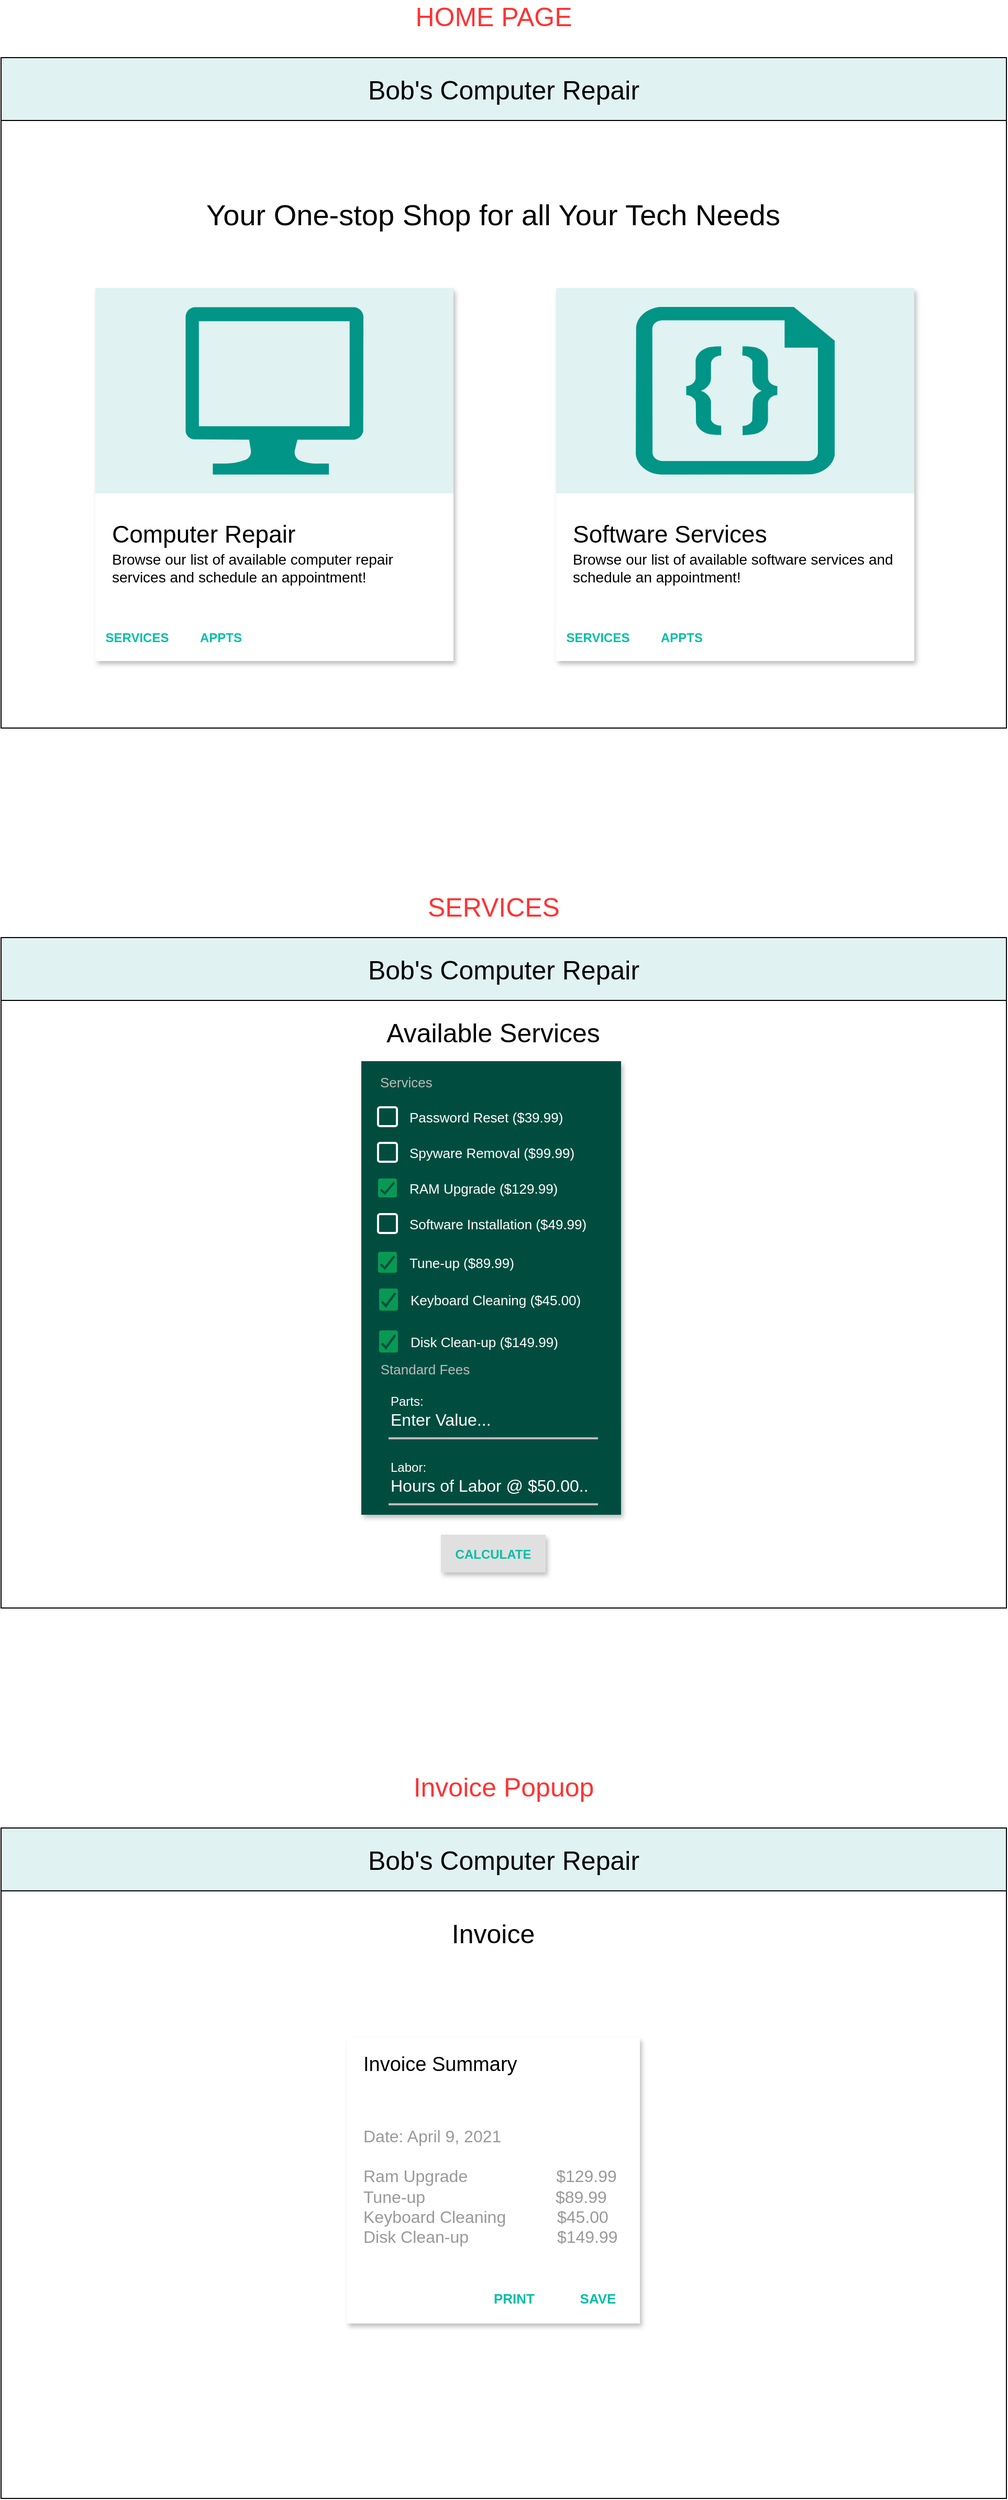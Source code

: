 <mxfile version="14.8.4" type="github">
  <diagram id="60dMLfAo_RqgmbLyoDaN" name="Page-1">
    <mxGraphModel dx="1426" dy="792" grid="1" gridSize="10" guides="1" tooltips="1" connect="1" arrows="1" fold="1" page="1" pageScale="1" pageWidth="1100" pageHeight="850" math="0" shadow="0">
      <root>
        <mxCell id="0" />
        <mxCell id="1" parent="0" />
        <mxCell id="QTIdcHaUqmO6_ONM6ZPD-2" value="" style="rounded=0;whiteSpace=wrap;html=1;" parent="1" vertex="1">
          <mxGeometry x="80" y="80" width="960" height="640" as="geometry" />
        </mxCell>
        <mxCell id="QTIdcHaUqmO6_ONM6ZPD-3" value="&lt;font style=&quot;font-size: 25px&quot;&gt;Bob&#39;s Computer Repair&lt;/font&gt;" style="rounded=0;whiteSpace=wrap;html=1;fillColor=#E0F2F1;" parent="1" vertex="1">
          <mxGeometry x="80" y="80" width="960" height="60" as="geometry" />
        </mxCell>
        <mxCell id="Sf1X1yzcFVw-VW7GqIeA-1" value="&lt;font style=&quot;font-size: 28px&quot;&gt;Your One-stop Shop for all Your Tech Needs&lt;/font&gt;" style="text;html=1;strokeColor=none;fillColor=none;align=center;verticalAlign=middle;whiteSpace=wrap;rounded=0;" vertex="1" parent="1">
          <mxGeometry x="260" y="220" width="580" height="20" as="geometry" />
        </mxCell>
        <mxCell id="Sf1X1yzcFVw-VW7GqIeA-21" value="" style="shape=rect;fillColor=#ffffff;strokeColor=none;shadow=1;" vertex="1" parent="1">
          <mxGeometry x="170" y="300" width="342" height="356" as="geometry" />
        </mxCell>
        <mxCell id="Sf1X1yzcFVw-VW7GqIeA-22" value="" style="shape=rect;strokeColor=none;whiteSpace=wrap;fillColor=#E0F2F1;" vertex="1" parent="Sf1X1yzcFVw-VW7GqIeA-21">
          <mxGeometry width="342" height="196" as="geometry" />
        </mxCell>
        <mxCell id="Sf1X1yzcFVw-VW7GqIeA-23" value="Computer Repair" style="text;verticalAlign=bottom;fontSize=23;spacingLeft=16;spacing=0;spacingBottom=-5;resizeWidth=1;" vertex="1" parent="Sf1X1yzcFVw-VW7GqIeA-21">
          <mxGeometry y="0.551" width="342" height="45" relative="1" as="geometry" />
        </mxCell>
        <mxCell id="Sf1X1yzcFVw-VW7GqIeA-24" value="Browse our list of available computer repair services and schedule an appointment!" style="text;whiteSpace=wrap;spacingLeft=16;spacingRight=16;spacing=0;fontSize=14;resizeWidth=1;resizeHeight=1;" vertex="1" parent="Sf1X1yzcFVw-VW7GqIeA-21">
          <mxGeometry y="0.551" width="342" height="76" relative="1" as="geometry">
            <mxPoint y="50" as="offset" />
          </mxGeometry>
        </mxCell>
        <mxCell id="Sf1X1yzcFVw-VW7GqIeA-25" value="" style="shape=rect;fillColor=none;strokeColor=none;" vertex="1" parent="Sf1X1yzcFVw-VW7GqIeA-21">
          <mxGeometry y="356" as="geometry" />
        </mxCell>
        <mxCell id="Sf1X1yzcFVw-VW7GqIeA-26" value="SERVICES" style="text;fontSize=12;spacingTop=0;whiteSpace=wrap;spacing=0;verticalAlign=middle;align=center;fontStyle=1;fontColor=#00BFA5;" vertex="1" parent="Sf1X1yzcFVw-VW7GqIeA-25">
          <mxGeometry y="-44" width="80" height="44" relative="1" as="geometry">
            <mxPoint y="-44" as="offset" />
          </mxGeometry>
        </mxCell>
        <mxCell id="Sf1X1yzcFVw-VW7GqIeA-27" value="APPTS" style="text;fontSize=12;spacingTop=0;whiteSpace=wrap;spacing=0;verticalAlign=middle;align=center;fontStyle=1;fontColor=#00BFA5;" vertex="1" parent="Sf1X1yzcFVw-VW7GqIeA-25">
          <mxGeometry x="80" y="-44" width="80" height="44" relative="1" as="geometry">
            <mxPoint x="80" y="-44" as="offset" />
          </mxGeometry>
        </mxCell>
        <mxCell id="Sf1X1yzcFVw-VW7GqIeA-28" value="" style="verticalLabelPosition=bottom;html=1;verticalAlign=top;align=center;strokeColor=none;shape=mxgraph.azure.computer;pointerEvents=1;fillColor=#009587;" vertex="1" parent="Sf1X1yzcFVw-VW7GqIeA-21">
          <mxGeometry x="86" y="18" width="170" height="160" as="geometry" />
        </mxCell>
        <mxCell id="Sf1X1yzcFVw-VW7GqIeA-29" value="" style="shape=rect;fillColor=#ffffff;strokeColor=none;shadow=1;" vertex="1" parent="1">
          <mxGeometry x="610" y="300" width="342" height="356" as="geometry" />
        </mxCell>
        <mxCell id="Sf1X1yzcFVw-VW7GqIeA-30" value="" style="shape=rect;strokeColor=none;whiteSpace=wrap;fillColor=#E0F2F1;" vertex="1" parent="Sf1X1yzcFVw-VW7GqIeA-29">
          <mxGeometry width="342" height="196" as="geometry" />
        </mxCell>
        <mxCell id="Sf1X1yzcFVw-VW7GqIeA-31" value="Software Services" style="text;verticalAlign=bottom;fontSize=23;spacingLeft=16;spacing=0;spacingBottom=-5;resizeWidth=1;" vertex="1" parent="Sf1X1yzcFVw-VW7GqIeA-29">
          <mxGeometry y="0.551" width="342" height="45" relative="1" as="geometry" />
        </mxCell>
        <mxCell id="Sf1X1yzcFVw-VW7GqIeA-32" value="Browse our list of available software services and schedule an appointment!" style="text;whiteSpace=wrap;spacingLeft=16;spacingRight=16;spacing=0;fontSize=14;resizeWidth=1;resizeHeight=1;" vertex="1" parent="Sf1X1yzcFVw-VW7GqIeA-29">
          <mxGeometry y="0.551" width="342" height="76" relative="1" as="geometry">
            <mxPoint y="50" as="offset" />
          </mxGeometry>
        </mxCell>
        <mxCell id="Sf1X1yzcFVw-VW7GqIeA-33" value="" style="shape=rect;fillColor=none;strokeColor=none;" vertex="1" parent="Sf1X1yzcFVw-VW7GqIeA-29">
          <mxGeometry y="356" as="geometry" />
        </mxCell>
        <mxCell id="Sf1X1yzcFVw-VW7GqIeA-34" value="SERVICES" style="text;fontSize=12;spacingTop=0;whiteSpace=wrap;spacing=0;verticalAlign=middle;align=center;fontStyle=1;fontColor=#00BFA5;" vertex="1" parent="Sf1X1yzcFVw-VW7GqIeA-33">
          <mxGeometry y="-44" width="80" height="44" relative="1" as="geometry">
            <mxPoint y="-44" as="offset" />
          </mxGeometry>
        </mxCell>
        <mxCell id="Sf1X1yzcFVw-VW7GqIeA-35" value="APPTS" style="text;fontSize=12;spacingTop=0;whiteSpace=wrap;spacing=0;verticalAlign=middle;align=center;fontStyle=1;fontColor=#00BFA5;" vertex="1" parent="Sf1X1yzcFVw-VW7GqIeA-33">
          <mxGeometry x="80" y="-44" width="80" height="44" relative="1" as="geometry">
            <mxPoint x="80" y="-44" as="offset" />
          </mxGeometry>
        </mxCell>
        <mxCell id="Sf1X1yzcFVw-VW7GqIeA-37" value="" style="verticalLabelPosition=bottom;html=1;verticalAlign=top;align=center;strokeColor=none;shape=mxgraph.azure.code_file;pointerEvents=1;fillColor=#009587;" vertex="1" parent="Sf1X1yzcFVw-VW7GqIeA-29">
          <mxGeometry x="76" y="18" width="190" height="160" as="geometry" />
        </mxCell>
        <mxCell id="Sf1X1yzcFVw-VW7GqIeA-38" value="" style="rounded=0;whiteSpace=wrap;html=1;" vertex="1" parent="1">
          <mxGeometry x="80" y="920" width="960" height="640" as="geometry" />
        </mxCell>
        <mxCell id="Sf1X1yzcFVw-VW7GqIeA-39" value="&lt;font style=&quot;font-size: 25px&quot;&gt;Bob&#39;s Computer Repair&lt;/font&gt;" style="rounded=0;whiteSpace=wrap;html=1;fillColor=#E0F2F1;" vertex="1" parent="1">
          <mxGeometry x="80" y="920" width="960" height="60" as="geometry" />
        </mxCell>
        <mxCell id="Sf1X1yzcFVw-VW7GqIeA-40" value="&lt;font style=&quot;font-size: 25px&quot; color=&quot;#FF3333&quot;&gt;HOME PAGE&lt;/font&gt;" style="text;html=1;strokeColor=none;fillColor=none;align=center;verticalAlign=middle;whiteSpace=wrap;rounded=0;" vertex="1" parent="1">
          <mxGeometry x="423" y="30" width="255" height="20" as="geometry" />
        </mxCell>
        <mxCell id="Sf1X1yzcFVw-VW7GqIeA-41" value="&lt;font style=&quot;font-size: 25px&quot; color=&quot;#FF3333&quot;&gt;SERVICES&lt;/font&gt;" style="text;html=1;strokeColor=none;fillColor=none;align=center;verticalAlign=middle;whiteSpace=wrap;rounded=0;" vertex="1" parent="1">
          <mxGeometry x="423" y="880" width="255" height="20" as="geometry" />
        </mxCell>
        <mxCell id="Sf1X1yzcFVw-VW7GqIeA-43" value="&lt;font style=&quot;font-size: 25px&quot;&gt;Available Services&lt;/font&gt;" style="text;html=1;strokeColor=none;fillColor=none;align=center;verticalAlign=middle;whiteSpace=wrap;rounded=0;" vertex="1" parent="1">
          <mxGeometry x="415" y="1000" width="270" height="20" as="geometry" />
        </mxCell>
        <mxCell id="Sf1X1yzcFVw-VW7GqIeA-174" value="Services" style="dashed=0;shape=mxgraph.gmdl.marginRect;rectMargin=4;rectMarginTop=4;rectMarginRight=4;strokeColor=none;shadow=1;fontColor=#bbbbbb;align=left;verticalAlign=top;fontSize=13;spacingLeft=20;spacingTop=14;resizeHeight=1;resizeWidth=1;fillColor=#004D40;labelBackgroundColor=none;" vertex="1" parent="1">
          <mxGeometry x="420" y="1030" width="260" height="445" as="geometry" />
        </mxCell>
        <mxCell id="Sf1X1yzcFVw-VW7GqIeA-176" value="Password Reset ($39.99)" style="dashed=0;shape=mxgraph.gmdl.checkbox;strokeColor=#ffffff;shadow=0;fontColor=#FFFFFF;fillColor=none;strokeWidth=2;labelPosition=right;verticalLabelPosition=middle;align=left;verticalAlign=middle;spacingLeft=10;fontSize=13;" vertex="1" parent="Sf1X1yzcFVw-VW7GqIeA-174">
          <mxGeometry width="18" height="18" relative="1" as="geometry">
            <mxPoint x="20" y="52" as="offset" />
          </mxGeometry>
        </mxCell>
        <mxCell id="Sf1X1yzcFVw-VW7GqIeA-177" value="Spyware Removal ($99.99)" style="dashed=0;shape=mxgraph.gmdl.checkbox;strokeColor=#ffffff;shadow=0;fontColor=#FFFFFF;fillColor=none;strokeWidth=2;labelPosition=right;verticalLabelPosition=middle;align=left;verticalAlign=middle;spacingLeft=10;fontSize=13;" vertex="1" parent="Sf1X1yzcFVw-VW7GqIeA-174">
          <mxGeometry width="18" height="18" relative="1" as="geometry">
            <mxPoint x="20" y="86" as="offset" />
          </mxGeometry>
        </mxCell>
        <mxCell id="Sf1X1yzcFVw-VW7GqIeA-178" value="RAM Upgrade ($129.99)" style="dashed=0;shape=mxgraph.gmdl.checkbox;strokeColor=none;shadow=0;fontColor=#FFFFFF;fillColor=#089953;strokeWidth=2;labelPosition=right;verticalLabelPosition=middle;align=left;verticalAlign=middle;spacingLeft=10;fontSize=13;" vertex="1" parent="Sf1X1yzcFVw-VW7GqIeA-174">
          <mxGeometry width="18" height="18" relative="1" as="geometry">
            <mxPoint x="20" y="120" as="offset" />
          </mxGeometry>
        </mxCell>
        <mxCell id="Sf1X1yzcFVw-VW7GqIeA-179" value="Software Installation ($49.99)" style="dashed=0;shape=mxgraph.gmdl.checkbox;strokeColor=#ffffff;shadow=0;fontColor=#FFFFFF;fillColor=none;strokeWidth=2;labelPosition=right;verticalLabelPosition=middle;align=left;verticalAlign=middle;spacingLeft=10;fontSize=13;" vertex="1" parent="Sf1X1yzcFVw-VW7GqIeA-174">
          <mxGeometry width="18" height="18" relative="1" as="geometry">
            <mxPoint x="20" y="154" as="offset" />
          </mxGeometry>
        </mxCell>
        <mxCell id="Sf1X1yzcFVw-VW7GqIeA-182" value="Tune-up ($89.99)" style="dashed=0;shape=mxgraph.gmdl.checkbox;strokeColor=none;shadow=0;fontColor=#FFFFFF;fillColor=#089953;strokeWidth=2;labelPosition=right;verticalLabelPosition=middle;align=left;verticalAlign=middle;spacingLeft=10;fontSize=13;" vertex="1" parent="Sf1X1yzcFVw-VW7GqIeA-174">
          <mxGeometry x="20" y="190" width="18" height="20" as="geometry" />
        </mxCell>
        <mxCell id="Sf1X1yzcFVw-VW7GqIeA-183" value="Keyboard Cleaning ($45.00)" style="dashed=0;shape=mxgraph.gmdl.checkbox;strokeColor=none;shadow=0;fontColor=#FFFFFF;fillColor=#089953;strokeWidth=2;labelPosition=right;verticalLabelPosition=middle;align=left;verticalAlign=middle;spacingLeft=10;fontSize=13;" vertex="1" parent="Sf1X1yzcFVw-VW7GqIeA-174">
          <mxGeometry x="21" y="224.999" width="18" height="21.079" as="geometry" />
        </mxCell>
        <mxCell id="Sf1X1yzcFVw-VW7GqIeA-184" value="Disk Clean-up ($149.99)" style="dashed=0;shape=mxgraph.gmdl.checkbox;strokeColor=none;shadow=0;fontColor=#FFFFFF;fillColor=#089953;strokeWidth=2;labelPosition=right;verticalLabelPosition=middle;align=left;verticalAlign=middle;spacingLeft=10;fontSize=13;" vertex="1" parent="Sf1X1yzcFVw-VW7GqIeA-174">
          <mxGeometry x="21" y="265.004" width="18" height="21.079" as="geometry" />
        </mxCell>
        <mxCell id="Sf1X1yzcFVw-VW7GqIeA-209" value="&lt;font style=&quot;font-size: 13px&quot; color=&quot;#BBBBBB&quot;&gt;Standard Fees&lt;/font&gt;" style="text;html=1;strokeColor=none;fillColor=none;align=center;verticalAlign=middle;whiteSpace=wrap;rounded=0;fontColor=#00BFA5;" vertex="1" parent="Sf1X1yzcFVw-VW7GqIeA-174">
          <mxGeometry x="20" y="291.002" width="90" height="21.446" as="geometry" />
        </mxCell>
        <mxCell id="Sf1X1yzcFVw-VW7GqIeA-193" value="CALCULATE" style="dashed=0;align=center;fontSize=12;shape=rect;fillColor=#e0e0e0;strokeColor=none;fontStyle=1;shadow=1;fontColor=#00BFA5;" vertex="1" parent="1">
          <mxGeometry x="500" y="1490" width="100" height="36" as="geometry" />
        </mxCell>
        <mxCell id="Sf1X1yzcFVw-VW7GqIeA-213" value="Parts:" style="text;fontSize=12;verticalAlign=middle;strokeColor=none;fillColor=none;fontColor=#FFFFFF;" vertex="1" parent="1">
          <mxGeometry x="450" y="1347" width="276" height="30" as="geometry" />
        </mxCell>
        <mxCell id="Sf1X1yzcFVw-VW7GqIeA-214" value="Enter Value..." style="text;fontSize=16;verticalAlign=middle;strokeColor=none;fillColor=none;fontColor=#FFFFFF;" vertex="1" parent="1">
          <mxGeometry x="450" y="1364" width="200" height="30" as="geometry" />
        </mxCell>
        <mxCell id="Sf1X1yzcFVw-VW7GqIeA-215" value="" style="dashed=0;shape=line;strokeWidth=2;noLabel=1;fontColor=#00BFA5;fillColor=#009587;strokeColor=#BBBBBB;" vertex="1" parent="1">
          <mxGeometry x="450" y="1393" width="200" height="10" as="geometry" />
        </mxCell>
        <mxCell id="Sf1X1yzcFVw-VW7GqIeA-219" value="" style="dashed=0;shape=line;strokeWidth=2;noLabel=1;fontColor=#00BFA5;fillColor=#009587;strokeColor=#BBBBBB;" vertex="1" parent="1">
          <mxGeometry x="450" y="1456" width="200" height="10" as="geometry" />
        </mxCell>
        <mxCell id="Sf1X1yzcFVw-VW7GqIeA-220" value="Hours of Labor @ $50.00.." style="text;fontSize=16;verticalAlign=middle;strokeColor=none;fillColor=none;fontColor=#FFFFFF;" vertex="1" parent="1">
          <mxGeometry x="450" y="1427" width="200" height="30" as="geometry" />
        </mxCell>
        <mxCell id="Sf1X1yzcFVw-VW7GqIeA-221" value="Labor:" style="text;fontSize=12;verticalAlign=middle;strokeColor=none;fillColor=none;fontColor=#FFFFFF;" vertex="1" parent="1">
          <mxGeometry x="450" y="1410" width="276" height="30" as="geometry" />
        </mxCell>
        <mxCell id="Sf1X1yzcFVw-VW7GqIeA-222" value="" style="rounded=0;whiteSpace=wrap;html=1;" vertex="1" parent="1">
          <mxGeometry x="80" y="1770" width="960" height="640" as="geometry" />
        </mxCell>
        <mxCell id="Sf1X1yzcFVw-VW7GqIeA-223" value="&lt;font style=&quot;font-size: 25px&quot;&gt;Bob&#39;s Computer Repair&lt;/font&gt;" style="rounded=0;whiteSpace=wrap;html=1;fillColor=#E0F2F1;" vertex="1" parent="1">
          <mxGeometry x="80" y="1770" width="960" height="60" as="geometry" />
        </mxCell>
        <mxCell id="Sf1X1yzcFVw-VW7GqIeA-224" value="&lt;font style=&quot;font-size: 25px&quot; color=&quot;#FF3333&quot;&gt;Invoice Popuop&lt;/font&gt;" style="text;html=1;strokeColor=none;fillColor=none;align=center;verticalAlign=middle;whiteSpace=wrap;rounded=0;fontColor=#FFFFFF;" vertex="1" parent="1">
          <mxGeometry x="470" y="1720" width="180" height="20" as="geometry" />
        </mxCell>
        <mxCell id="Sf1X1yzcFVw-VW7GqIeA-226" value="&lt;font style=&quot;font-size: 25px&quot;&gt;Invoice&lt;/font&gt;" style="text;html=1;strokeColor=none;fillColor=none;align=center;verticalAlign=middle;whiteSpace=wrap;rounded=0;" vertex="1" parent="1">
          <mxGeometry x="530" y="1860" width="40" height="20" as="geometry" />
        </mxCell>
        <mxCell id="Sf1X1yzcFVw-VW7GqIeA-227" value="Invoice Summary" style="dashed=0;shape=rect;fillColor=#ffffff;strokeColor=none;shadow=1;fontSize=19;fontColor=#000000;spacingTop=-6;whiteSpace=wrap;spacing=16;align=left;verticalAlign=top;labelBackgroundColor=#ffffff;" vertex="1" parent="1">
          <mxGeometry x="410" y="1970" width="280" height="273" as="geometry" />
        </mxCell>
        <mxCell id="Sf1X1yzcFVw-VW7GqIeA-228" value="Date: April 9, 2021&#xa;&#xa;Ram Upgrade                   $129.99&#xa;Tune-up                            $89.99&#xa;Keyboard Cleaning           $45.00&#xa;Disk Clean-up                   $149.99&#xa;" style="text;fontSize=16;fontColor=#999999;spacingTop=-6;whiteSpace=wrap;spacing=16;resizeWidth=1;resizeHeight=1;labelBackgroundColor=#ffffff;" vertex="1" parent="Sf1X1yzcFVw-VW7GqIeA-227">
          <mxGeometry width="280" height="160" relative="1" as="geometry">
            <mxPoint y="70" as="offset" />
          </mxGeometry>
        </mxCell>
        <mxCell id="Sf1X1yzcFVw-VW7GqIeA-229" value="PRINT" style="text;fontSize=13;spacingTop=0;whiteSpace=wrap;spacing=0;verticalAlign=middle;align=center;fontStyle=1;fontColor=#00BFA5;" vertex="1" parent="Sf1X1yzcFVw-VW7GqIeA-227">
          <mxGeometry x="1" y="1" width="80" height="48" relative="1" as="geometry">
            <mxPoint x="-160" y="-48" as="offset" />
          </mxGeometry>
        </mxCell>
        <mxCell id="Sf1X1yzcFVw-VW7GqIeA-230" value="SAVE" style="text;fontSize=13;spacingTop=0;whiteSpace=wrap;spacing=0;verticalAlign=middle;align=center;fontStyle=1;fontColor=#00BFA5;" vertex="1" parent="Sf1X1yzcFVw-VW7GqIeA-227">
          <mxGeometry x="1" y="1" width="80" height="48" relative="1" as="geometry">
            <mxPoint x="-80" y="-48" as="offset" />
          </mxGeometry>
        </mxCell>
      </root>
    </mxGraphModel>
  </diagram>
</mxfile>
